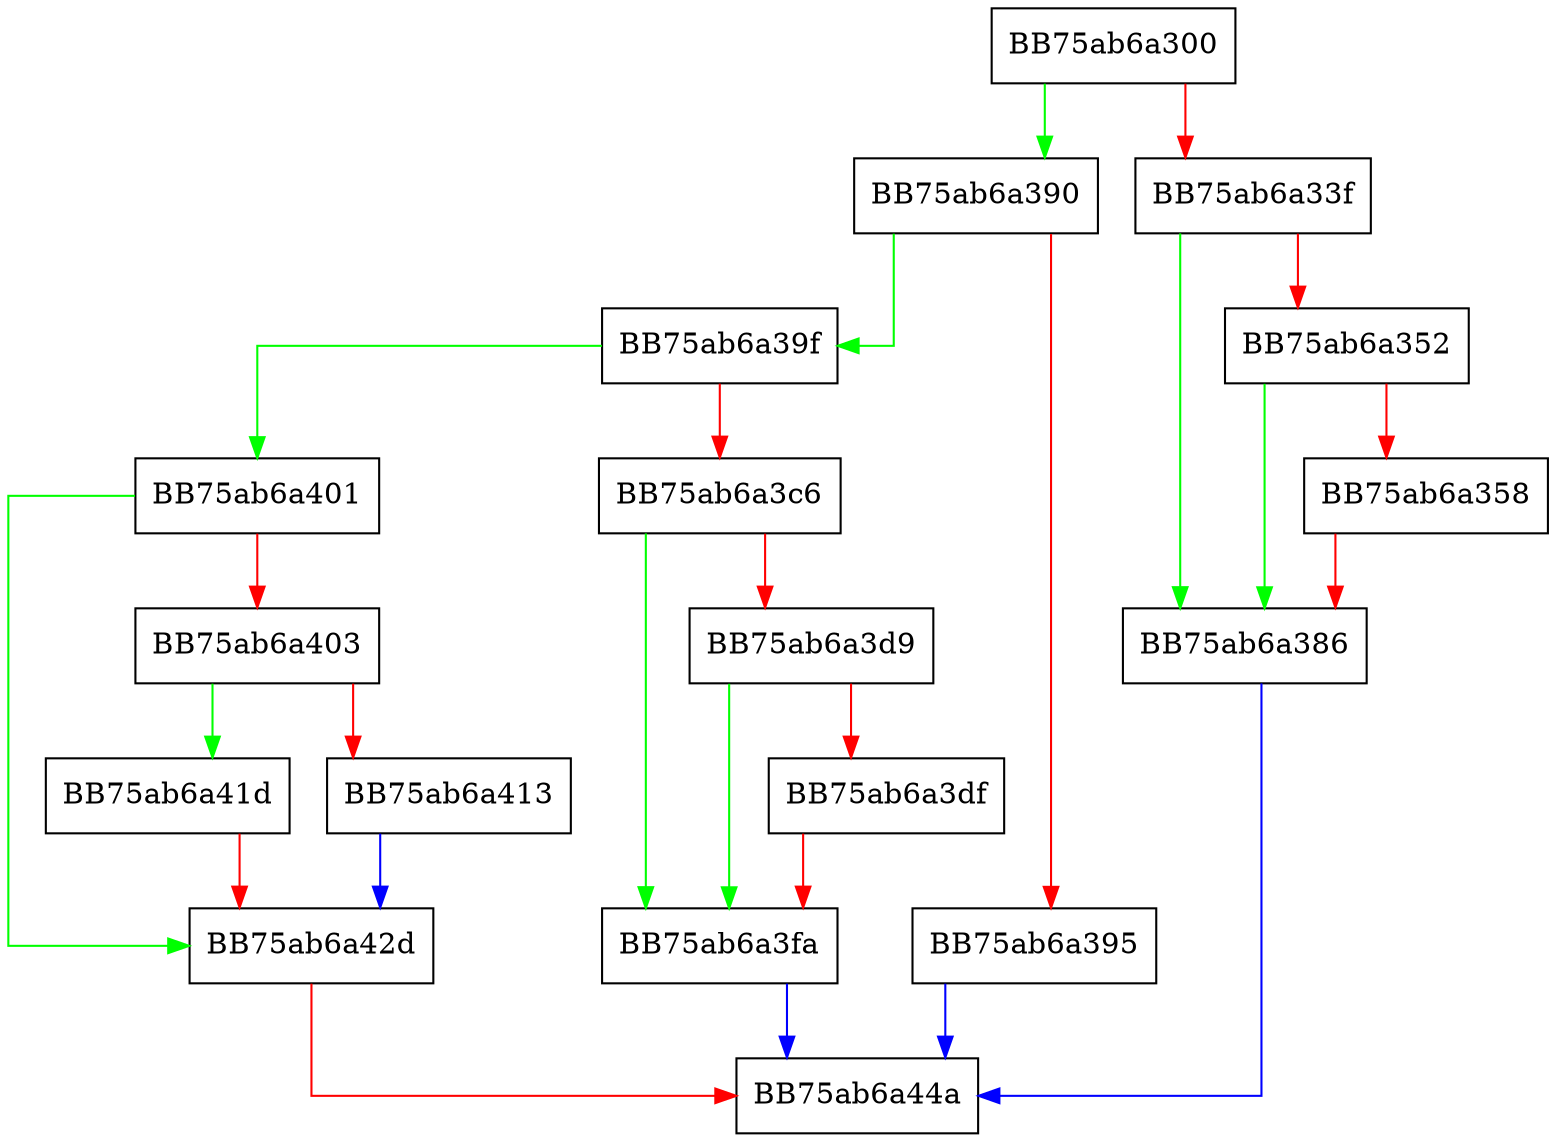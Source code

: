 digraph Merge {
  node [shape="box"];
  graph [splines=ortho];
  BB75ab6a300 -> BB75ab6a390 [color="green"];
  BB75ab6a300 -> BB75ab6a33f [color="red"];
  BB75ab6a33f -> BB75ab6a386 [color="green"];
  BB75ab6a33f -> BB75ab6a352 [color="red"];
  BB75ab6a352 -> BB75ab6a386 [color="green"];
  BB75ab6a352 -> BB75ab6a358 [color="red"];
  BB75ab6a358 -> BB75ab6a386 [color="red"];
  BB75ab6a386 -> BB75ab6a44a [color="blue"];
  BB75ab6a390 -> BB75ab6a39f [color="green"];
  BB75ab6a390 -> BB75ab6a395 [color="red"];
  BB75ab6a395 -> BB75ab6a44a [color="blue"];
  BB75ab6a39f -> BB75ab6a401 [color="green"];
  BB75ab6a39f -> BB75ab6a3c6 [color="red"];
  BB75ab6a3c6 -> BB75ab6a3fa [color="green"];
  BB75ab6a3c6 -> BB75ab6a3d9 [color="red"];
  BB75ab6a3d9 -> BB75ab6a3fa [color="green"];
  BB75ab6a3d9 -> BB75ab6a3df [color="red"];
  BB75ab6a3df -> BB75ab6a3fa [color="red"];
  BB75ab6a3fa -> BB75ab6a44a [color="blue"];
  BB75ab6a401 -> BB75ab6a42d [color="green"];
  BB75ab6a401 -> BB75ab6a403 [color="red"];
  BB75ab6a403 -> BB75ab6a41d [color="green"];
  BB75ab6a403 -> BB75ab6a413 [color="red"];
  BB75ab6a413 -> BB75ab6a42d [color="blue"];
  BB75ab6a41d -> BB75ab6a42d [color="red"];
  BB75ab6a42d -> BB75ab6a44a [color="red"];
}